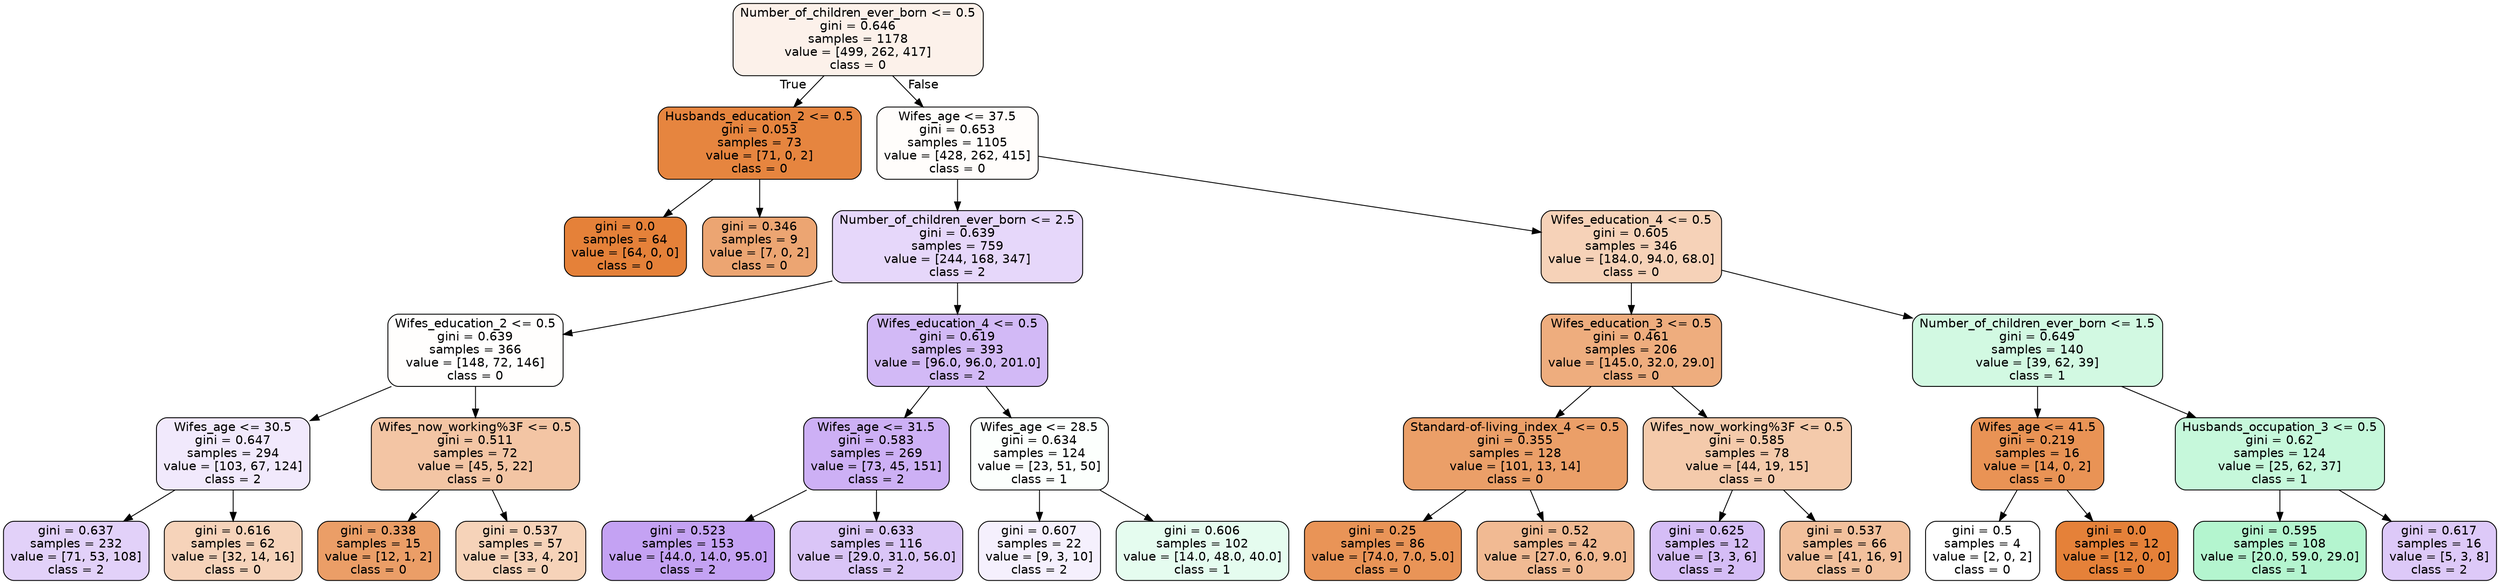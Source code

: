 digraph Tree {
node [shape=box, style="filled, rounded", color="black", fontname="helvetica"] ;
edge [fontname="helvetica"] ;
0 [label="Number_of_children_ever_born <= 0.5\ngini = 0.646\nsamples = 1178\nvalue = [499, 262, 417]\nclass = 0", fillcolor="#fcf1ea"] ;
1 [label="Husbands_education_2 <= 0.5\ngini = 0.053\nsamples = 73\nvalue = [71, 0, 2]\nclass = 0", fillcolor="#e6853f"] ;
0 -> 1 [labeldistance=2.5, labelangle=45, headlabel="True"] ;
2 [label="gini = 0.0\nsamples = 64\nvalue = [64, 0, 0]\nclass = 0", fillcolor="#e58139"] ;
1 -> 2 ;
3 [label="gini = 0.346\nsamples = 9\nvalue = [7, 0, 2]\nclass = 0", fillcolor="#eca572"] ;
1 -> 3 ;
4 [label="Wifes_age <= 37.5\ngini = 0.653\nsamples = 1105\nvalue = [428, 262, 415]\nclass = 0", fillcolor="#fffdfb"] ;
0 -> 4 [labeldistance=2.5, labelangle=-45, headlabel="False"] ;
5 [label="Number_of_children_ever_born <= 2.5\ngini = 0.639\nsamples = 759\nvalue = [244, 168, 347]\nclass = 2", fillcolor="#e6d7fa"] ;
4 -> 5 ;
6 [label="Wifes_education_2 <= 0.5\ngini = 0.639\nsamples = 366\nvalue = [148, 72, 146]\nclass = 0", fillcolor="#fffefd"] ;
5 -> 6 ;
7 [label="Wifes_age <= 30.5\ngini = 0.647\nsamples = 294\nvalue = [103, 67, 124]\nclass = 2", fillcolor="#f1e9fc"] ;
6 -> 7 ;
8 [label="gini = 0.637\nsamples = 232\nvalue = [71, 53, 108]\nclass = 2", fillcolor="#e2d1f9"] ;
7 -> 8 ;
9 [label="gini = 0.616\nsamples = 62\nvalue = [32, 14, 16]\nclass = 0", fillcolor="#f6d3ba"] ;
7 -> 9 ;
10 [label="Wifes_now_working%3F <= 0.5\ngini = 0.511\nsamples = 72\nvalue = [45, 5, 22]\nclass = 0", fillcolor="#f3c5a4"] ;
6 -> 10 ;
11 [label="gini = 0.338\nsamples = 15\nvalue = [12, 1, 2]\nclass = 0", fillcolor="#eb9e67"] ;
10 -> 11 ;
12 [label="gini = 0.537\nsamples = 57\nvalue = [33, 4, 20]\nclass = 0", fillcolor="#f6d3b9"] ;
10 -> 12 ;
13 [label="Wifes_education_4 <= 0.5\ngini = 0.619\nsamples = 393\nvalue = [96.0, 96.0, 201.0]\nclass = 2", fillcolor="#d2b9f6"] ;
5 -> 13 ;
14 [label="Wifes_age <= 31.5\ngini = 0.583\nsamples = 269\nvalue = [73, 45, 151]\nclass = 2", fillcolor="#cdb0f5"] ;
13 -> 14 ;
15 [label="gini = 0.523\nsamples = 153\nvalue = [44.0, 14.0, 95.0]\nclass = 2", fillcolor="#c4a2f3"] ;
14 -> 15 ;
16 [label="gini = 0.633\nsamples = 116\nvalue = [29.0, 31.0, 56.0]\nclass = 2", fillcolor="#dac5f7"] ;
14 -> 16 ;
17 [label="Wifes_age <= 28.5\ngini = 0.634\nsamples = 124\nvalue = [23, 51, 50]\nclass = 1", fillcolor="#fcfffd"] ;
13 -> 17 ;
18 [label="gini = 0.607\nsamples = 22\nvalue = [9, 3, 10]\nclass = 2", fillcolor="#f5f0fd"] ;
17 -> 18 ;
19 [label="gini = 0.606\nsamples = 102\nvalue = [14.0, 48.0, 40.0]\nclass = 1", fillcolor="#e5fcef"] ;
17 -> 19 ;
20 [label="Wifes_education_4 <= 0.5\ngini = 0.605\nsamples = 346\nvalue = [184.0, 94.0, 68.0]\nclass = 0", fillcolor="#f6d2b8"] ;
4 -> 20 ;
21 [label="Wifes_education_3 <= 0.5\ngini = 0.461\nsamples = 206\nvalue = [145.0, 32.0, 29.0]\nclass = 0", fillcolor="#eead7e"] ;
20 -> 21 ;
22 [label="Standard-of-living_index_4 <= 0.5\ngini = 0.355\nsamples = 128\nvalue = [101, 13, 14]\nclass = 0", fillcolor="#eb9f68"] ;
21 -> 22 ;
23 [label="gini = 0.25\nsamples = 86\nvalue = [74.0, 7.0, 5.0]\nclass = 0", fillcolor="#e99457"] ;
22 -> 23 ;
24 [label="gini = 0.52\nsamples = 42\nvalue = [27.0, 6.0, 9.0]\nclass = 0", fillcolor="#f1ba93"] ;
22 -> 24 ;
25 [label="Wifes_now_working%3F <= 0.5\ngini = 0.585\nsamples = 78\nvalue = [44, 19, 15]\nclass = 0", fillcolor="#f4caab"] ;
21 -> 25 ;
26 [label="gini = 0.625\nsamples = 12\nvalue = [3, 3, 6]\nclass = 2", fillcolor="#d5bdf6"] ;
25 -> 26 ;
27 [label="gini = 0.537\nsamples = 66\nvalue = [41, 16, 9]\nclass = 0", fillcolor="#f2c09c"] ;
25 -> 27 ;
28 [label="Number_of_children_ever_born <= 1.5\ngini = 0.649\nsamples = 140\nvalue = [39, 62, 39]\nclass = 1", fillcolor="#d2f9e2"] ;
20 -> 28 ;
29 [label="Wifes_age <= 41.5\ngini = 0.219\nsamples = 16\nvalue = [14, 0, 2]\nclass = 0", fillcolor="#e99355"] ;
28 -> 29 ;
30 [label="gini = 0.5\nsamples = 4\nvalue = [2, 0, 2]\nclass = 0", fillcolor="#ffffff"] ;
29 -> 30 ;
31 [label="gini = 0.0\nsamples = 12\nvalue = [12, 0, 0]\nclass = 0", fillcolor="#e58139"] ;
29 -> 31 ;
32 [label="Husbands_occupation_3 <= 0.5\ngini = 0.62\nsamples = 124\nvalue = [25, 62, 37]\nclass = 1", fillcolor="#c6f8db"] ;
28 -> 32 ;
33 [label="gini = 0.595\nsamples = 108\nvalue = [20.0, 59.0, 29.0]\nclass = 1", fillcolor="#b4f5cf"] ;
32 -> 33 ;
34 [label="gini = 0.617\nsamples = 16\nvalue = [5, 3, 8]\nclass = 2", fillcolor="#ddc9f8"] ;
32 -> 34 ;
}